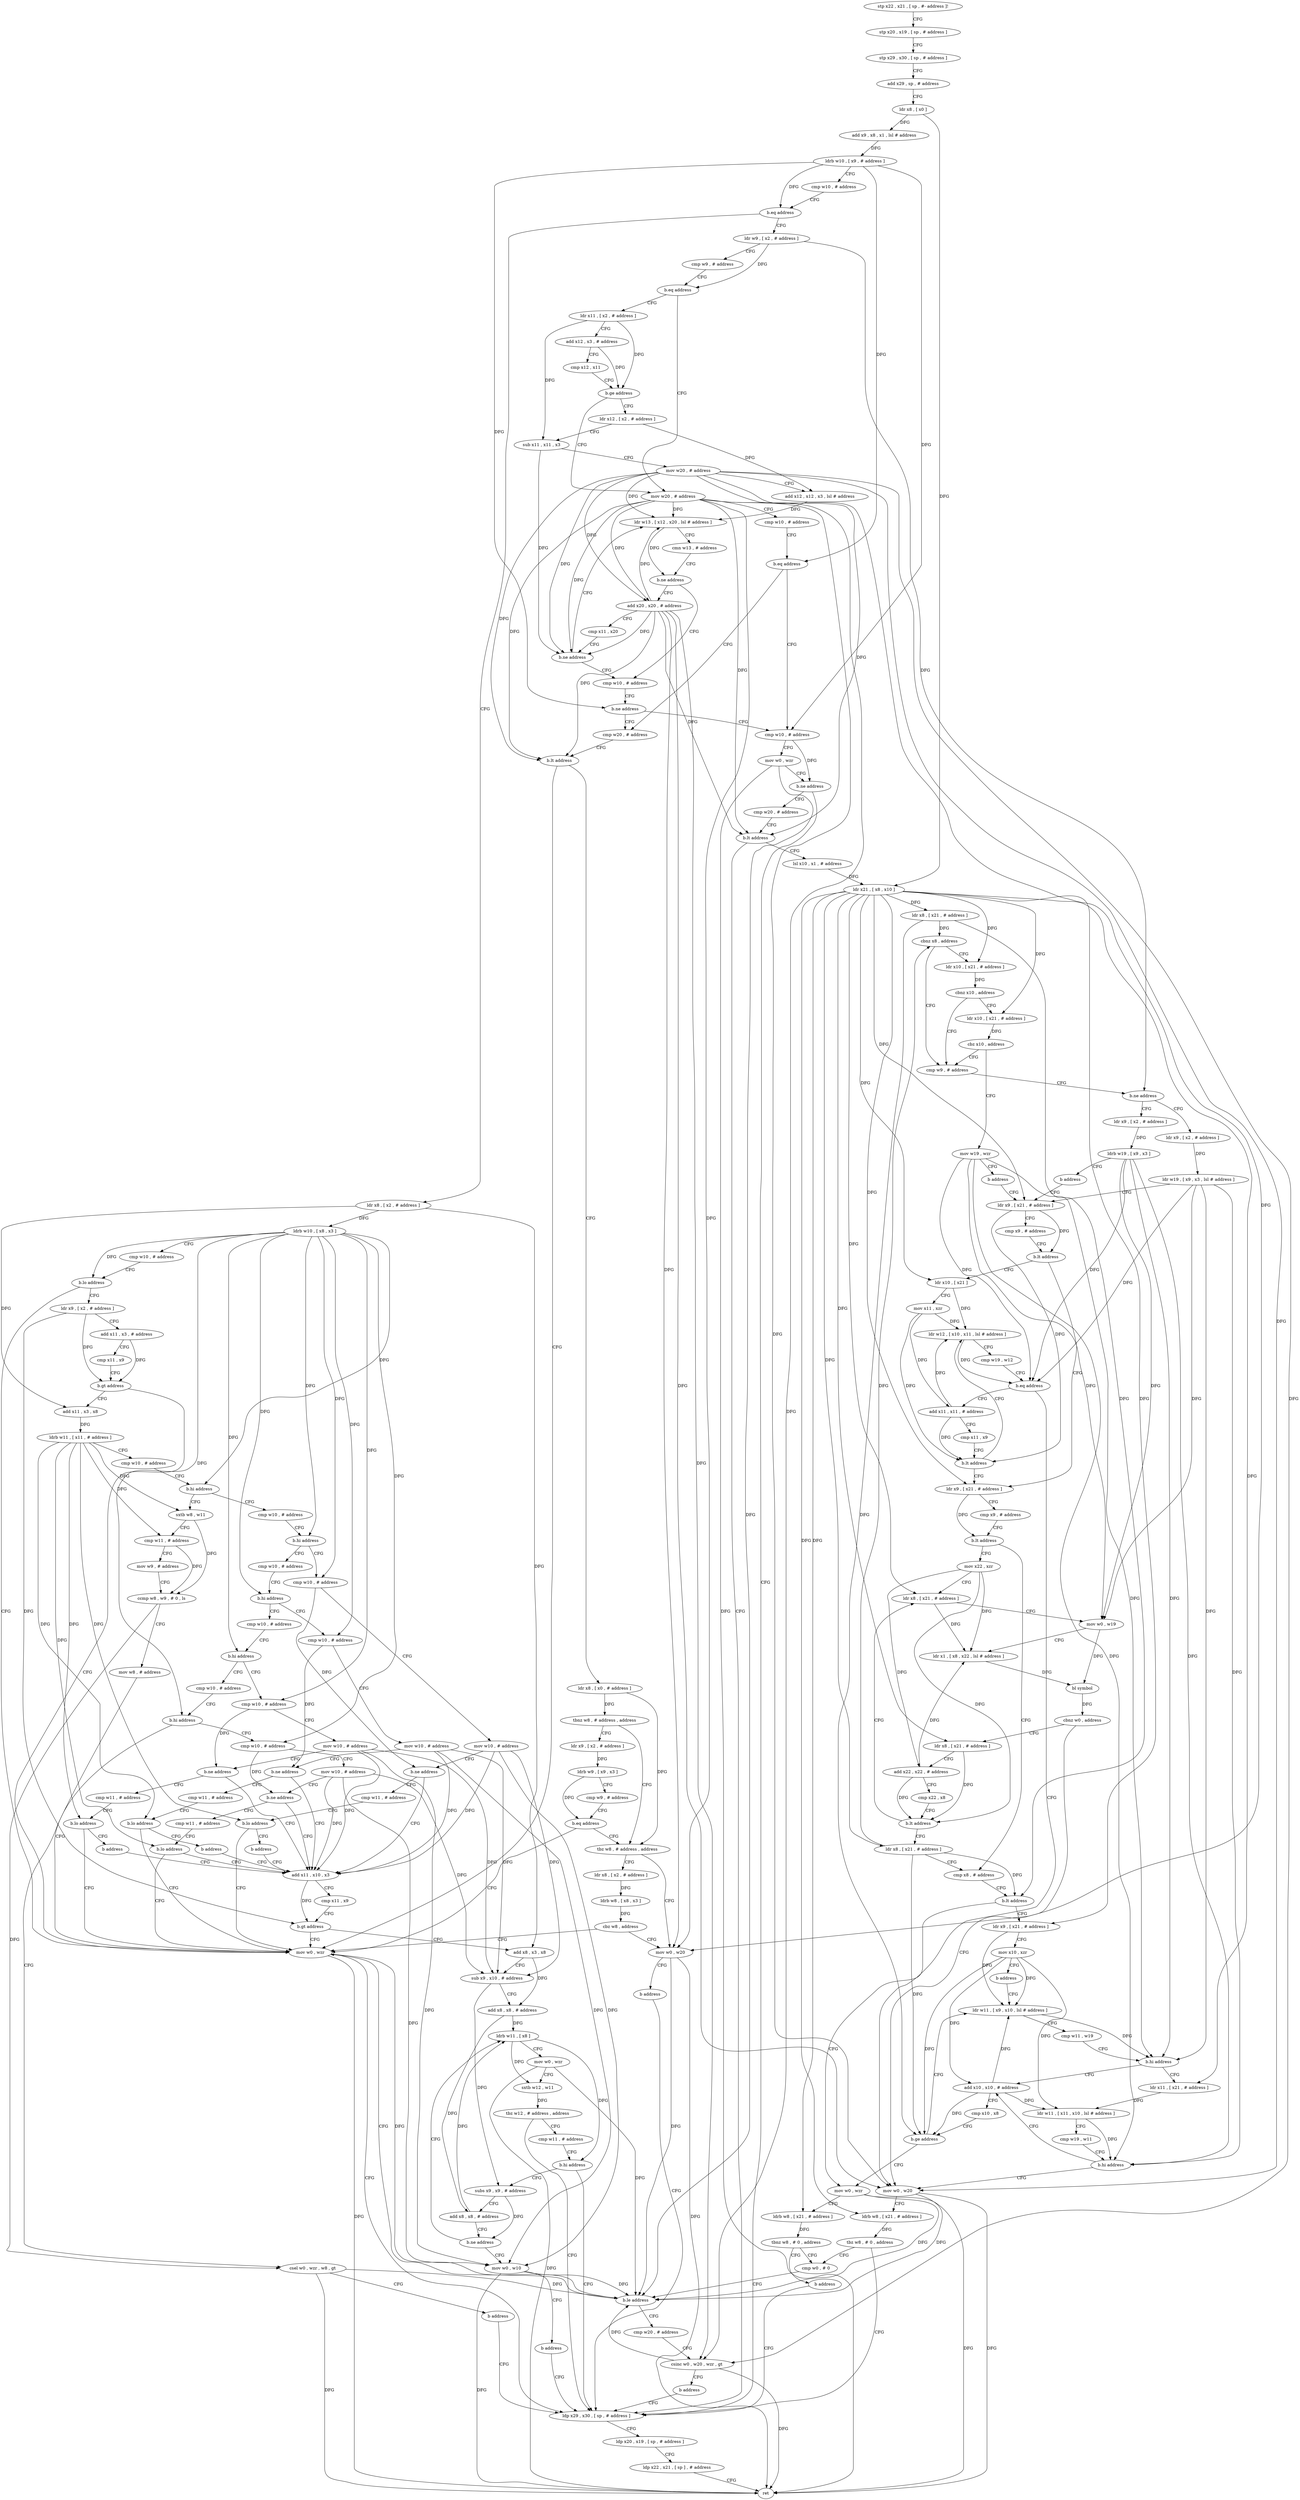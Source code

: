 digraph "func" {
"4269720" [label = "stp x22 , x21 , [ sp , #- address ]!" ]
"4269724" [label = "stp x20 , x19 , [ sp , # address ]" ]
"4269728" [label = "stp x29 , x30 , [ sp , # address ]" ]
"4269732" [label = "add x29 , sp , # address" ]
"4269736" [label = "ldr x8 , [ x0 ]" ]
"4269740" [label = "add x9 , x8 , x1 , lsl # address" ]
"4269744" [label = "ldrb w10 , [ x9 , # address ]" ]
"4269748" [label = "cmp w10 , # address" ]
"4269752" [label = "b.eq address" ]
"4270216" [label = "ldr x8 , [ x2 , # address ]" ]
"4269756" [label = "ldr w9 , [ x2 , # address ]" ]
"4270220" [label = "ldrb w10 , [ x8 , x3 ]" ]
"4270224" [label = "cmp w10 , # address" ]
"4270228" [label = "b.lo address" ]
"4270160" [label = "mov w0 , wzr" ]
"4270232" [label = "ldr x9 , [ x2 , # address ]" ]
"4269760" [label = "cmp w9 , # address" ]
"4269764" [label = "b.eq address" ]
"4269888" [label = "mov w20 , # address" ]
"4269768" [label = "ldr x11 , [ x2 , # address ]" ]
"4270164" [label = "ldp x29 , x30 , [ sp , # address ]" ]
"4270236" [label = "add x11 , x3 , # address" ]
"4270240" [label = "cmp x11 , x9" ]
"4270244" [label = "b.gt address" ]
"4270248" [label = "add x11 , x3 , x8" ]
"4269892" [label = "cmp w10 , # address" ]
"4269896" [label = "b.eq address" ]
"4269832" [label = "cmp w20 , # address" ]
"4269900" [label = "cmp w10 , # address" ]
"4269772" [label = "add x12 , x3 , # address" ]
"4269776" [label = "cmp x12 , x11" ]
"4269780" [label = "b.ge address" ]
"4269784" [label = "ldr x12 , [ x2 , # address ]" ]
"4270252" [label = "ldrb w11 , [ x11 , # address ]" ]
"4270256" [label = "cmp w10 , # address" ]
"4270260" [label = "b.hi address" ]
"4270292" [label = "cmp w10 , # address" ]
"4270264" [label = "sxtb w8 , w11" ]
"4269836" [label = "b.lt address" ]
"4269840" [label = "ldr x8 , [ x0 , # address ]" ]
"4269904" [label = "mov w0 , wzr" ]
"4269908" [label = "b.ne address" ]
"4269912" [label = "cmp w20 , # address" ]
"4269788" [label = "sub x11 , x11 , x3" ]
"4269792" [label = "mov w20 , # address" ]
"4269796" [label = "add x12 , x12 , x3 , lsl # address" ]
"4269800" [label = "ldr w13 , [ x12 , x20 , lsl # address ]" ]
"4270296" [label = "b.hi address" ]
"4270324" [label = "cmp w10 , # address" ]
"4270300" [label = "cmp w10 , # address" ]
"4270268" [label = "cmp w11 , # address" ]
"4270272" [label = "mov w9 , # address" ]
"4270276" [label = "ccmp w8 , w9 , # 0 , ls" ]
"4270280" [label = "mov w8 , # address" ]
"4270284" [label = "csel w0 , wzr , w8 , gt" ]
"4270288" [label = "b address" ]
"4269844" [label = "tbnz w8 , # address , address" ]
"4269864" [label = "tbz w8 , # address , address" ]
"4269848" [label = "ldr x9 , [ x2 , # address ]" ]
"4270168" [label = "ldp x20 , x19 , [ sp , # address ]" ]
"4270172" [label = "ldp x22 , x21 , [ sp ] , # address" ]
"4270176" [label = "ret" ]
"4269916" [label = "b.lt address" ]
"4269920" [label = "lsl x10 , x1 , # address" ]
"4269824" [label = "cmp w10 , # address" ]
"4269828" [label = "b.ne address" ]
"4269812" [label = "add x20 , x20 , # address" ]
"4269816" [label = "cmp x11 , x20" ]
"4269820" [label = "b.ne address" ]
"4270328" [label = "b.hi address" ]
"4270356" [label = "cmp w10 , # address" ]
"4270332" [label = "cmp w10 , # address" ]
"4270304" [label = "mov w10 , # address" ]
"4270308" [label = "b.ne address" ]
"4270416" [label = "add x11 , x10 , x3" ]
"4270312" [label = "cmp w11 , # address" ]
"4269880" [label = "mov w0 , w20" ]
"4269868" [label = "ldr x8 , [ x2 , # address ]" ]
"4269852" [label = "ldrb w9 , [ x9 , x3 ]" ]
"4269856" [label = "cmp w9 , # address" ]
"4269860" [label = "b.eq address" ]
"4269924" [label = "ldr x21 , [ x8 , x10 ]" ]
"4269928" [label = "ldr x8 , [ x21 , # address ]" ]
"4269932" [label = "cbnz x8 , address" ]
"4269952" [label = "cmp w9 , # address" ]
"4269936" [label = "ldr x10 , [ x21 , # address ]" ]
"4269804" [label = "cmn w13 , # address" ]
"4269808" [label = "b.ne address" ]
"4270360" [label = "b.hi address" ]
"4270388" [label = "cmp w10 , # address" ]
"4270364" [label = "cmp w10 , # address" ]
"4270336" [label = "mov w10 , # address" ]
"4270340" [label = "b.ne address" ]
"4270344" [label = "cmp w11 , # address" ]
"4270420" [label = "cmp x11 , x9" ]
"4270424" [label = "b.gt address" ]
"4270428" [label = "add x8 , x3 , x8" ]
"4270316" [label = "b.lo address" ]
"4270320" [label = "b address" ]
"4269884" [label = "b address" ]
"4269872" [label = "ldrb w8 , [ x8 , x3 ]" ]
"4269876" [label = "cbz w8 , address" ]
"4269956" [label = "b.ne address" ]
"4269972" [label = "ldr x9 , [ x2 , # address ]" ]
"4269960" [label = "ldr x9 , [ x2 , # address ]" ]
"4269940" [label = "cbnz x10 , address" ]
"4269944" [label = "ldr x10 , [ x21 , # address ]" ]
"4270392" [label = "b.hi address" ]
"4270396" [label = "cmp w10 , # address" ]
"4270368" [label = "mov w10 , # address" ]
"4270372" [label = "b.ne address" ]
"4270376" [label = "cmp w11 , # address" ]
"4270348" [label = "b.lo address" ]
"4270352" [label = "b address" ]
"4270432" [label = "sub x9 , x10 , # address" ]
"4270436" [label = "add x8 , x8 , # address" ]
"4270440" [label = "ldrb w11 , [ x8 ]" ]
"4269976" [label = "ldr w19 , [ x9 , x3 , lsl # address ]" ]
"4269980" [label = "ldr x9 , [ x21 , # address ]" ]
"4269964" [label = "ldrb w19 , [ x9 , x3 ]" ]
"4269968" [label = "b address" ]
"4269948" [label = "cbz x10 , address" ]
"4270208" [label = "mov w19 , wzr" ]
"4270400" [label = "mov w10 , # address" ]
"4270404" [label = "b.ne address" ]
"4270408" [label = "cmp w11 , # address" ]
"4270380" [label = "b.lo address" ]
"4270384" [label = "b address" ]
"4270456" [label = "cmp w11 , # address" ]
"4270460" [label = "b.hi address" ]
"4270464" [label = "subs x9 , x9 , # address" ]
"4270024" [label = "ldr x9 , [ x21 , # address ]" ]
"4270028" [label = "cmp x9 , # address" ]
"4270032" [label = "b.lt address" ]
"4270080" [label = "cmp x8 , # address" ]
"4270036" [label = "mov x22 , xzr" ]
"4269992" [label = "ldr x10 , [ x21 ]" ]
"4269996" [label = "mov x11 , xzr" ]
"4270000" [label = "ldr w12 , [ x10 , x11 , lsl # address ]" ]
"4269984" [label = "cmp x9 , # address" ]
"4269988" [label = "b.lt address" ]
"4270212" [label = "b address" ]
"4270412" [label = "b.lo address" ]
"4270468" [label = "add x8 , x8 , # address" ]
"4270472" [label = "b.ne address" ]
"4270476" [label = "mov w0 , w10" ]
"4270084" [label = "b.lt address" ]
"4270180" [label = "mov w0 , wzr" ]
"4270088" [label = "ldr x9 , [ x21 , # address ]" ]
"4270040" [label = "ldr x8 , [ x21 , # address ]" ]
"4270140" [label = "mov w0 , w20" ]
"4270144" [label = "ldrb w8 , [ x21 , # address ]" ]
"4270148" [label = "tbz w8 , # 0 , address" ]
"4270152" [label = "cmp w0 , # 0" ]
"4270012" [label = "add x11 , x11 , # address" ]
"4270016" [label = "cmp x11 , x9" ]
"4270020" [label = "b.lt address" ]
"4270444" [label = "mov w0 , wzr" ]
"4270448" [label = "sxtb w12 , w11" ]
"4270452" [label = "tbz w12 , # address , address" ]
"4270480" [label = "b address" ]
"4270184" [label = "ldrb w8 , [ x21 , # address ]" ]
"4270188" [label = "tbnz w8 , # 0 , address" ]
"4270192" [label = "b address" ]
"4270092" [label = "mov x10 , xzr" ]
"4270096" [label = "b address" ]
"4270112" [label = "ldr w11 , [ x9 , x10 , lsl # address ]" ]
"4270060" [label = "ldr x8 , [ x21 , # address ]" ]
"4270064" [label = "add x22 , x22 , # address" ]
"4270068" [label = "cmp x22 , x8" ]
"4270072" [label = "b.lt address" ]
"4270076" [label = "ldr x8 , [ x21 , # address ]" ]
"4270156" [label = "b.le address" ]
"4270196" [label = "cmp w20 , # address" ]
"4270004" [label = "cmp w19 , w12" ]
"4270008" [label = "b.eq address" ]
"4270116" [label = "cmp w11 , w19" ]
"4270120" [label = "b.hi address" ]
"4270100" [label = "add x10 , x10 , # address" ]
"4270124" [label = "ldr x11 , [ x21 , # address ]" ]
"4270044" [label = "mov w0 , w19" ]
"4270048" [label = "ldr x1 , [ x8 , x22 , lsl # address ]" ]
"4270052" [label = "bl symbol" ]
"4270056" [label = "cbnz w0 , address" ]
"4270200" [label = "csinc w0 , w20 , wzr , gt" ]
"4270204" [label = "b address" ]
"4270104" [label = "cmp x10 , x8" ]
"4270108" [label = "b.ge address" ]
"4270128" [label = "ldr w11 , [ x11 , x10 , lsl # address ]" ]
"4270132" [label = "cmp w19 , w11" ]
"4270136" [label = "b.hi address" ]
"4269720" -> "4269724" [ label = "CFG" ]
"4269724" -> "4269728" [ label = "CFG" ]
"4269728" -> "4269732" [ label = "CFG" ]
"4269732" -> "4269736" [ label = "CFG" ]
"4269736" -> "4269740" [ label = "DFG" ]
"4269736" -> "4269924" [ label = "DFG" ]
"4269740" -> "4269744" [ label = "DFG" ]
"4269744" -> "4269748" [ label = "CFG" ]
"4269744" -> "4269752" [ label = "DFG" ]
"4269744" -> "4269896" [ label = "DFG" ]
"4269744" -> "4269900" [ label = "DFG" ]
"4269744" -> "4269828" [ label = "DFG" ]
"4269748" -> "4269752" [ label = "CFG" ]
"4269752" -> "4270216" [ label = "CFG" ]
"4269752" -> "4269756" [ label = "CFG" ]
"4270216" -> "4270220" [ label = "DFG" ]
"4270216" -> "4270248" [ label = "DFG" ]
"4270216" -> "4270428" [ label = "DFG" ]
"4269756" -> "4269760" [ label = "CFG" ]
"4269756" -> "4269764" [ label = "DFG" ]
"4269756" -> "4269956" [ label = "DFG" ]
"4270220" -> "4270224" [ label = "CFG" ]
"4270220" -> "4270228" [ label = "DFG" ]
"4270220" -> "4270260" [ label = "DFG" ]
"4270220" -> "4270296" [ label = "DFG" ]
"4270220" -> "4270328" [ label = "DFG" ]
"4270220" -> "4270300" [ label = "DFG" ]
"4270220" -> "4270360" [ label = "DFG" ]
"4270220" -> "4270332" [ label = "DFG" ]
"4270220" -> "4270392" [ label = "DFG" ]
"4270220" -> "4270364" [ label = "DFG" ]
"4270220" -> "4270396" [ label = "DFG" ]
"4270224" -> "4270228" [ label = "CFG" ]
"4270228" -> "4270160" [ label = "CFG" ]
"4270228" -> "4270232" [ label = "CFG" ]
"4270160" -> "4270164" [ label = "CFG" ]
"4270160" -> "4270176" [ label = "DFG" ]
"4270160" -> "4270156" [ label = "DFG" ]
"4270232" -> "4270236" [ label = "CFG" ]
"4270232" -> "4270244" [ label = "DFG" ]
"4270232" -> "4270424" [ label = "DFG" ]
"4269760" -> "4269764" [ label = "CFG" ]
"4269764" -> "4269888" [ label = "CFG" ]
"4269764" -> "4269768" [ label = "CFG" ]
"4269888" -> "4269892" [ label = "CFG" ]
"4269888" -> "4269836" [ label = "DFG" ]
"4269888" -> "4269916" [ label = "DFG" ]
"4269888" -> "4269800" [ label = "DFG" ]
"4269888" -> "4269812" [ label = "DFG" ]
"4269888" -> "4269820" [ label = "DFG" ]
"4269888" -> "4269880" [ label = "DFG" ]
"4269888" -> "4270140" [ label = "DFG" ]
"4269888" -> "4270200" [ label = "DFG" ]
"4269768" -> "4269772" [ label = "CFG" ]
"4269768" -> "4269780" [ label = "DFG" ]
"4269768" -> "4269788" [ label = "DFG" ]
"4270164" -> "4270168" [ label = "CFG" ]
"4270236" -> "4270240" [ label = "CFG" ]
"4270236" -> "4270244" [ label = "DFG" ]
"4270240" -> "4270244" [ label = "CFG" ]
"4270244" -> "4270160" [ label = "CFG" ]
"4270244" -> "4270248" [ label = "CFG" ]
"4270248" -> "4270252" [ label = "DFG" ]
"4269892" -> "4269896" [ label = "CFG" ]
"4269896" -> "4269832" [ label = "CFG" ]
"4269896" -> "4269900" [ label = "CFG" ]
"4269832" -> "4269836" [ label = "CFG" ]
"4269900" -> "4269904" [ label = "CFG" ]
"4269900" -> "4269908" [ label = "DFG" ]
"4269772" -> "4269776" [ label = "CFG" ]
"4269772" -> "4269780" [ label = "DFG" ]
"4269776" -> "4269780" [ label = "CFG" ]
"4269780" -> "4269888" [ label = "CFG" ]
"4269780" -> "4269784" [ label = "CFG" ]
"4269784" -> "4269788" [ label = "CFG" ]
"4269784" -> "4269796" [ label = "DFG" ]
"4270252" -> "4270256" [ label = "CFG" ]
"4270252" -> "4270264" [ label = "DFG" ]
"4270252" -> "4270268" [ label = "DFG" ]
"4270252" -> "4270316" [ label = "DFG" ]
"4270252" -> "4270348" [ label = "DFG" ]
"4270252" -> "4270380" [ label = "DFG" ]
"4270252" -> "4270412" [ label = "DFG" ]
"4270256" -> "4270260" [ label = "CFG" ]
"4270260" -> "4270292" [ label = "CFG" ]
"4270260" -> "4270264" [ label = "CFG" ]
"4270292" -> "4270296" [ label = "CFG" ]
"4270264" -> "4270268" [ label = "CFG" ]
"4270264" -> "4270276" [ label = "DFG" ]
"4269836" -> "4270160" [ label = "CFG" ]
"4269836" -> "4269840" [ label = "CFG" ]
"4269840" -> "4269844" [ label = "DFG" ]
"4269840" -> "4269864" [ label = "DFG" ]
"4269904" -> "4269908" [ label = "CFG" ]
"4269904" -> "4270176" [ label = "DFG" ]
"4269904" -> "4270156" [ label = "DFG" ]
"4269908" -> "4270164" [ label = "CFG" ]
"4269908" -> "4269912" [ label = "CFG" ]
"4269912" -> "4269916" [ label = "CFG" ]
"4269788" -> "4269792" [ label = "CFG" ]
"4269788" -> "4269820" [ label = "DFG" ]
"4269792" -> "4269796" [ label = "CFG" ]
"4269792" -> "4269836" [ label = "DFG" ]
"4269792" -> "4269916" [ label = "DFG" ]
"4269792" -> "4269800" [ label = "DFG" ]
"4269792" -> "4269812" [ label = "DFG" ]
"4269792" -> "4269820" [ label = "DFG" ]
"4269792" -> "4269880" [ label = "DFG" ]
"4269792" -> "4270140" [ label = "DFG" ]
"4269792" -> "4270200" [ label = "DFG" ]
"4269796" -> "4269800" [ label = "DFG" ]
"4269800" -> "4269804" [ label = "CFG" ]
"4269800" -> "4269808" [ label = "DFG" ]
"4270296" -> "4270324" [ label = "CFG" ]
"4270296" -> "4270300" [ label = "CFG" ]
"4270324" -> "4270328" [ label = "CFG" ]
"4270300" -> "4270304" [ label = "CFG" ]
"4270300" -> "4270308" [ label = "DFG" ]
"4270268" -> "4270272" [ label = "CFG" ]
"4270268" -> "4270276" [ label = "DFG" ]
"4270272" -> "4270276" [ label = "CFG" ]
"4270276" -> "4270280" [ label = "CFG" ]
"4270276" -> "4270284" [ label = "DFG" ]
"4270280" -> "4270284" [ label = "CFG" ]
"4270284" -> "4270288" [ label = "CFG" ]
"4270284" -> "4270176" [ label = "DFG" ]
"4270284" -> "4270156" [ label = "DFG" ]
"4270288" -> "4270164" [ label = "CFG" ]
"4269844" -> "4269864" [ label = "CFG" ]
"4269844" -> "4269848" [ label = "CFG" ]
"4269864" -> "4269880" [ label = "CFG" ]
"4269864" -> "4269868" [ label = "CFG" ]
"4269848" -> "4269852" [ label = "DFG" ]
"4270168" -> "4270172" [ label = "CFG" ]
"4270172" -> "4270176" [ label = "CFG" ]
"4269916" -> "4270164" [ label = "CFG" ]
"4269916" -> "4269920" [ label = "CFG" ]
"4269920" -> "4269924" [ label = "DFG" ]
"4269824" -> "4269828" [ label = "CFG" ]
"4269828" -> "4269900" [ label = "CFG" ]
"4269828" -> "4269832" [ label = "CFG" ]
"4269812" -> "4269816" [ label = "CFG" ]
"4269812" -> "4269836" [ label = "DFG" ]
"4269812" -> "4269916" [ label = "DFG" ]
"4269812" -> "4269800" [ label = "DFG" ]
"4269812" -> "4269820" [ label = "DFG" ]
"4269812" -> "4269880" [ label = "DFG" ]
"4269812" -> "4270140" [ label = "DFG" ]
"4269812" -> "4270200" [ label = "DFG" ]
"4269816" -> "4269820" [ label = "CFG" ]
"4269820" -> "4269800" [ label = "CFG" ]
"4269820" -> "4269824" [ label = "CFG" ]
"4270328" -> "4270356" [ label = "CFG" ]
"4270328" -> "4270332" [ label = "CFG" ]
"4270356" -> "4270360" [ label = "CFG" ]
"4270332" -> "4270336" [ label = "CFG" ]
"4270332" -> "4270340" [ label = "DFG" ]
"4270304" -> "4270308" [ label = "CFG" ]
"4270304" -> "4270416" [ label = "DFG" ]
"4270304" -> "4270432" [ label = "DFG" ]
"4270304" -> "4270476" [ label = "DFG" ]
"4270308" -> "4270416" [ label = "CFG" ]
"4270308" -> "4270312" [ label = "CFG" ]
"4270416" -> "4270420" [ label = "CFG" ]
"4270416" -> "4270424" [ label = "DFG" ]
"4270312" -> "4270316" [ label = "CFG" ]
"4269880" -> "4269884" [ label = "CFG" ]
"4269880" -> "4270176" [ label = "DFG" ]
"4269880" -> "4270156" [ label = "DFG" ]
"4269868" -> "4269872" [ label = "DFG" ]
"4269852" -> "4269856" [ label = "CFG" ]
"4269852" -> "4269860" [ label = "DFG" ]
"4269856" -> "4269860" [ label = "CFG" ]
"4269860" -> "4270160" [ label = "CFG" ]
"4269860" -> "4269864" [ label = "CFG" ]
"4269924" -> "4269928" [ label = "DFG" ]
"4269924" -> "4269936" [ label = "DFG" ]
"4269924" -> "4269944" [ label = "DFG" ]
"4269924" -> "4269980" [ label = "DFG" ]
"4269924" -> "4270024" [ label = "DFG" ]
"4269924" -> "4269992" [ label = "DFG" ]
"4269924" -> "4270184" [ label = "DFG" ]
"4269924" -> "4270088" [ label = "DFG" ]
"4269924" -> "4270040" [ label = "DFG" ]
"4269924" -> "4270144" [ label = "DFG" ]
"4269924" -> "4270060" [ label = "DFG" ]
"4269924" -> "4270124" [ label = "DFG" ]
"4269924" -> "4270076" [ label = "DFG" ]
"4269928" -> "4269932" [ label = "DFG" ]
"4269928" -> "4270084" [ label = "DFG" ]
"4269928" -> "4270108" [ label = "DFG" ]
"4269932" -> "4269952" [ label = "CFG" ]
"4269932" -> "4269936" [ label = "CFG" ]
"4269952" -> "4269956" [ label = "CFG" ]
"4269936" -> "4269940" [ label = "DFG" ]
"4269804" -> "4269808" [ label = "CFG" ]
"4269808" -> "4269824" [ label = "CFG" ]
"4269808" -> "4269812" [ label = "CFG" ]
"4270360" -> "4270388" [ label = "CFG" ]
"4270360" -> "4270364" [ label = "CFG" ]
"4270388" -> "4270392" [ label = "CFG" ]
"4270364" -> "4270368" [ label = "CFG" ]
"4270364" -> "4270372" [ label = "DFG" ]
"4270336" -> "4270340" [ label = "CFG" ]
"4270336" -> "4270416" [ label = "DFG" ]
"4270336" -> "4270432" [ label = "DFG" ]
"4270336" -> "4270476" [ label = "DFG" ]
"4270340" -> "4270416" [ label = "CFG" ]
"4270340" -> "4270344" [ label = "CFG" ]
"4270344" -> "4270348" [ label = "CFG" ]
"4270420" -> "4270424" [ label = "CFG" ]
"4270424" -> "4270160" [ label = "CFG" ]
"4270424" -> "4270428" [ label = "CFG" ]
"4270428" -> "4270432" [ label = "CFG" ]
"4270428" -> "4270436" [ label = "DFG" ]
"4270316" -> "4270160" [ label = "CFG" ]
"4270316" -> "4270320" [ label = "CFG" ]
"4270320" -> "4270416" [ label = "CFG" ]
"4269884" -> "4270164" [ label = "CFG" ]
"4269872" -> "4269876" [ label = "DFG" ]
"4269876" -> "4270160" [ label = "CFG" ]
"4269876" -> "4269880" [ label = "CFG" ]
"4269956" -> "4269972" [ label = "CFG" ]
"4269956" -> "4269960" [ label = "CFG" ]
"4269972" -> "4269976" [ label = "DFG" ]
"4269960" -> "4269964" [ label = "DFG" ]
"4269940" -> "4269952" [ label = "CFG" ]
"4269940" -> "4269944" [ label = "CFG" ]
"4269944" -> "4269948" [ label = "DFG" ]
"4270392" -> "4270160" [ label = "CFG" ]
"4270392" -> "4270396" [ label = "CFG" ]
"4270396" -> "4270400" [ label = "CFG" ]
"4270396" -> "4270404" [ label = "DFG" ]
"4270368" -> "4270372" [ label = "CFG" ]
"4270368" -> "4270416" [ label = "DFG" ]
"4270368" -> "4270432" [ label = "DFG" ]
"4270368" -> "4270476" [ label = "DFG" ]
"4270372" -> "4270416" [ label = "CFG" ]
"4270372" -> "4270376" [ label = "CFG" ]
"4270376" -> "4270380" [ label = "CFG" ]
"4270348" -> "4270160" [ label = "CFG" ]
"4270348" -> "4270352" [ label = "CFG" ]
"4270352" -> "4270416" [ label = "CFG" ]
"4270432" -> "4270436" [ label = "CFG" ]
"4270432" -> "4270464" [ label = "DFG" ]
"4270436" -> "4270440" [ label = "DFG" ]
"4270436" -> "4270468" [ label = "DFG" ]
"4270440" -> "4270444" [ label = "CFG" ]
"4270440" -> "4270448" [ label = "DFG" ]
"4270440" -> "4270460" [ label = "DFG" ]
"4269976" -> "4269980" [ label = "CFG" ]
"4269976" -> "4270008" [ label = "DFG" ]
"4269976" -> "4270044" [ label = "DFG" ]
"4269976" -> "4270120" [ label = "DFG" ]
"4269976" -> "4270136" [ label = "DFG" ]
"4269980" -> "4269984" [ label = "CFG" ]
"4269980" -> "4269988" [ label = "DFG" ]
"4269980" -> "4270020" [ label = "DFG" ]
"4269964" -> "4269968" [ label = "CFG" ]
"4269964" -> "4270008" [ label = "DFG" ]
"4269964" -> "4270044" [ label = "DFG" ]
"4269964" -> "4270120" [ label = "DFG" ]
"4269964" -> "4270136" [ label = "DFG" ]
"4269968" -> "4269980" [ label = "CFG" ]
"4269948" -> "4270208" [ label = "CFG" ]
"4269948" -> "4269952" [ label = "CFG" ]
"4270208" -> "4270212" [ label = "CFG" ]
"4270208" -> "4270008" [ label = "DFG" ]
"4270208" -> "4270044" [ label = "DFG" ]
"4270208" -> "4270120" [ label = "DFG" ]
"4270208" -> "4270136" [ label = "DFG" ]
"4270400" -> "4270404" [ label = "CFG" ]
"4270400" -> "4270432" [ label = "DFG" ]
"4270400" -> "4270416" [ label = "DFG" ]
"4270400" -> "4270476" [ label = "DFG" ]
"4270404" -> "4270416" [ label = "CFG" ]
"4270404" -> "4270408" [ label = "CFG" ]
"4270408" -> "4270412" [ label = "CFG" ]
"4270380" -> "4270160" [ label = "CFG" ]
"4270380" -> "4270384" [ label = "CFG" ]
"4270384" -> "4270416" [ label = "CFG" ]
"4270456" -> "4270460" [ label = "CFG" ]
"4270460" -> "4270164" [ label = "CFG" ]
"4270460" -> "4270464" [ label = "CFG" ]
"4270464" -> "4270468" [ label = "CFG" ]
"4270464" -> "4270472" [ label = "DFG" ]
"4270024" -> "4270028" [ label = "CFG" ]
"4270024" -> "4270032" [ label = "DFG" ]
"4270028" -> "4270032" [ label = "CFG" ]
"4270032" -> "4270080" [ label = "CFG" ]
"4270032" -> "4270036" [ label = "CFG" ]
"4270080" -> "4270084" [ label = "CFG" ]
"4270036" -> "4270040" [ label = "CFG" ]
"4270036" -> "4270048" [ label = "DFG" ]
"4270036" -> "4270064" [ label = "DFG" ]
"4270036" -> "4270072" [ label = "DFG" ]
"4269992" -> "4269996" [ label = "CFG" ]
"4269992" -> "4270000" [ label = "DFG" ]
"4269996" -> "4270000" [ label = "DFG" ]
"4269996" -> "4270012" [ label = "DFG" ]
"4269996" -> "4270020" [ label = "DFG" ]
"4270000" -> "4270004" [ label = "CFG" ]
"4270000" -> "4270008" [ label = "DFG" ]
"4269984" -> "4269988" [ label = "CFG" ]
"4269988" -> "4270024" [ label = "CFG" ]
"4269988" -> "4269992" [ label = "CFG" ]
"4270212" -> "4269980" [ label = "CFG" ]
"4270412" -> "4270160" [ label = "CFG" ]
"4270412" -> "4270416" [ label = "CFG" ]
"4270468" -> "4270472" [ label = "CFG" ]
"4270468" -> "4270440" [ label = "DFG" ]
"4270472" -> "4270440" [ label = "CFG" ]
"4270472" -> "4270476" [ label = "CFG" ]
"4270476" -> "4270480" [ label = "CFG" ]
"4270476" -> "4270176" [ label = "DFG" ]
"4270476" -> "4270156" [ label = "DFG" ]
"4270084" -> "4270180" [ label = "CFG" ]
"4270084" -> "4270088" [ label = "CFG" ]
"4270180" -> "4270184" [ label = "CFG" ]
"4270180" -> "4270176" [ label = "DFG" ]
"4270180" -> "4270156" [ label = "DFG" ]
"4270088" -> "4270092" [ label = "CFG" ]
"4270088" -> "4270112" [ label = "DFG" ]
"4270040" -> "4270044" [ label = "CFG" ]
"4270040" -> "4270048" [ label = "DFG" ]
"4270140" -> "4270144" [ label = "CFG" ]
"4270140" -> "4270176" [ label = "DFG" ]
"4270140" -> "4270156" [ label = "DFG" ]
"4270144" -> "4270148" [ label = "DFG" ]
"4270148" -> "4270164" [ label = "CFG" ]
"4270148" -> "4270152" [ label = "CFG" ]
"4270152" -> "4270156" [ label = "CFG" ]
"4270012" -> "4270016" [ label = "CFG" ]
"4270012" -> "4270000" [ label = "DFG" ]
"4270012" -> "4270020" [ label = "DFG" ]
"4270016" -> "4270020" [ label = "CFG" ]
"4270020" -> "4270000" [ label = "CFG" ]
"4270020" -> "4270024" [ label = "CFG" ]
"4270444" -> "4270448" [ label = "CFG" ]
"4270444" -> "4270176" [ label = "DFG" ]
"4270444" -> "4270156" [ label = "DFG" ]
"4270448" -> "4270452" [ label = "DFG" ]
"4270452" -> "4270164" [ label = "CFG" ]
"4270452" -> "4270456" [ label = "CFG" ]
"4270480" -> "4270164" [ label = "CFG" ]
"4270184" -> "4270188" [ label = "DFG" ]
"4270188" -> "4270152" [ label = "CFG" ]
"4270188" -> "4270192" [ label = "CFG" ]
"4270192" -> "4270164" [ label = "CFG" ]
"4270092" -> "4270096" [ label = "CFG" ]
"4270092" -> "4270112" [ label = "DFG" ]
"4270092" -> "4270100" [ label = "DFG" ]
"4270092" -> "4270108" [ label = "DFG" ]
"4270092" -> "4270128" [ label = "DFG" ]
"4270096" -> "4270112" [ label = "CFG" ]
"4270112" -> "4270116" [ label = "CFG" ]
"4270112" -> "4270120" [ label = "DFG" ]
"4270060" -> "4270064" [ label = "CFG" ]
"4270060" -> "4270072" [ label = "DFG" ]
"4270064" -> "4270068" [ label = "CFG" ]
"4270064" -> "4270048" [ label = "DFG" ]
"4270064" -> "4270072" [ label = "DFG" ]
"4270068" -> "4270072" [ label = "CFG" ]
"4270072" -> "4270040" [ label = "CFG" ]
"4270072" -> "4270076" [ label = "CFG" ]
"4270076" -> "4270080" [ label = "CFG" ]
"4270076" -> "4269932" [ label = "DFG" ]
"4270076" -> "4270084" [ label = "DFG" ]
"4270076" -> "4270108" [ label = "DFG" ]
"4270156" -> "4270196" [ label = "CFG" ]
"4270156" -> "4270160" [ label = "CFG" ]
"4270196" -> "4270200" [ label = "CFG" ]
"4270004" -> "4270008" [ label = "CFG" ]
"4270008" -> "4270140" [ label = "CFG" ]
"4270008" -> "4270012" [ label = "CFG" ]
"4270116" -> "4270120" [ label = "CFG" ]
"4270120" -> "4270100" [ label = "CFG" ]
"4270120" -> "4270124" [ label = "CFG" ]
"4270100" -> "4270104" [ label = "CFG" ]
"4270100" -> "4270112" [ label = "DFG" ]
"4270100" -> "4270108" [ label = "DFG" ]
"4270100" -> "4270128" [ label = "DFG" ]
"4270124" -> "4270128" [ label = "DFG" ]
"4270044" -> "4270048" [ label = "CFG" ]
"4270044" -> "4270052" [ label = "DFG" ]
"4270048" -> "4270052" [ label = "DFG" ]
"4270052" -> "4270056" [ label = "DFG" ]
"4270056" -> "4270140" [ label = "CFG" ]
"4270056" -> "4270060" [ label = "CFG" ]
"4270200" -> "4270204" [ label = "CFG" ]
"4270200" -> "4270156" [ label = "DFG" ]
"4270200" -> "4270176" [ label = "DFG" ]
"4270204" -> "4270164" [ label = "CFG" ]
"4270104" -> "4270108" [ label = "CFG" ]
"4270108" -> "4270180" [ label = "CFG" ]
"4270108" -> "4270112" [ label = "CFG" ]
"4270128" -> "4270132" [ label = "CFG" ]
"4270128" -> "4270136" [ label = "DFG" ]
"4270132" -> "4270136" [ label = "CFG" ]
"4270136" -> "4270100" [ label = "CFG" ]
"4270136" -> "4270140" [ label = "CFG" ]
}
